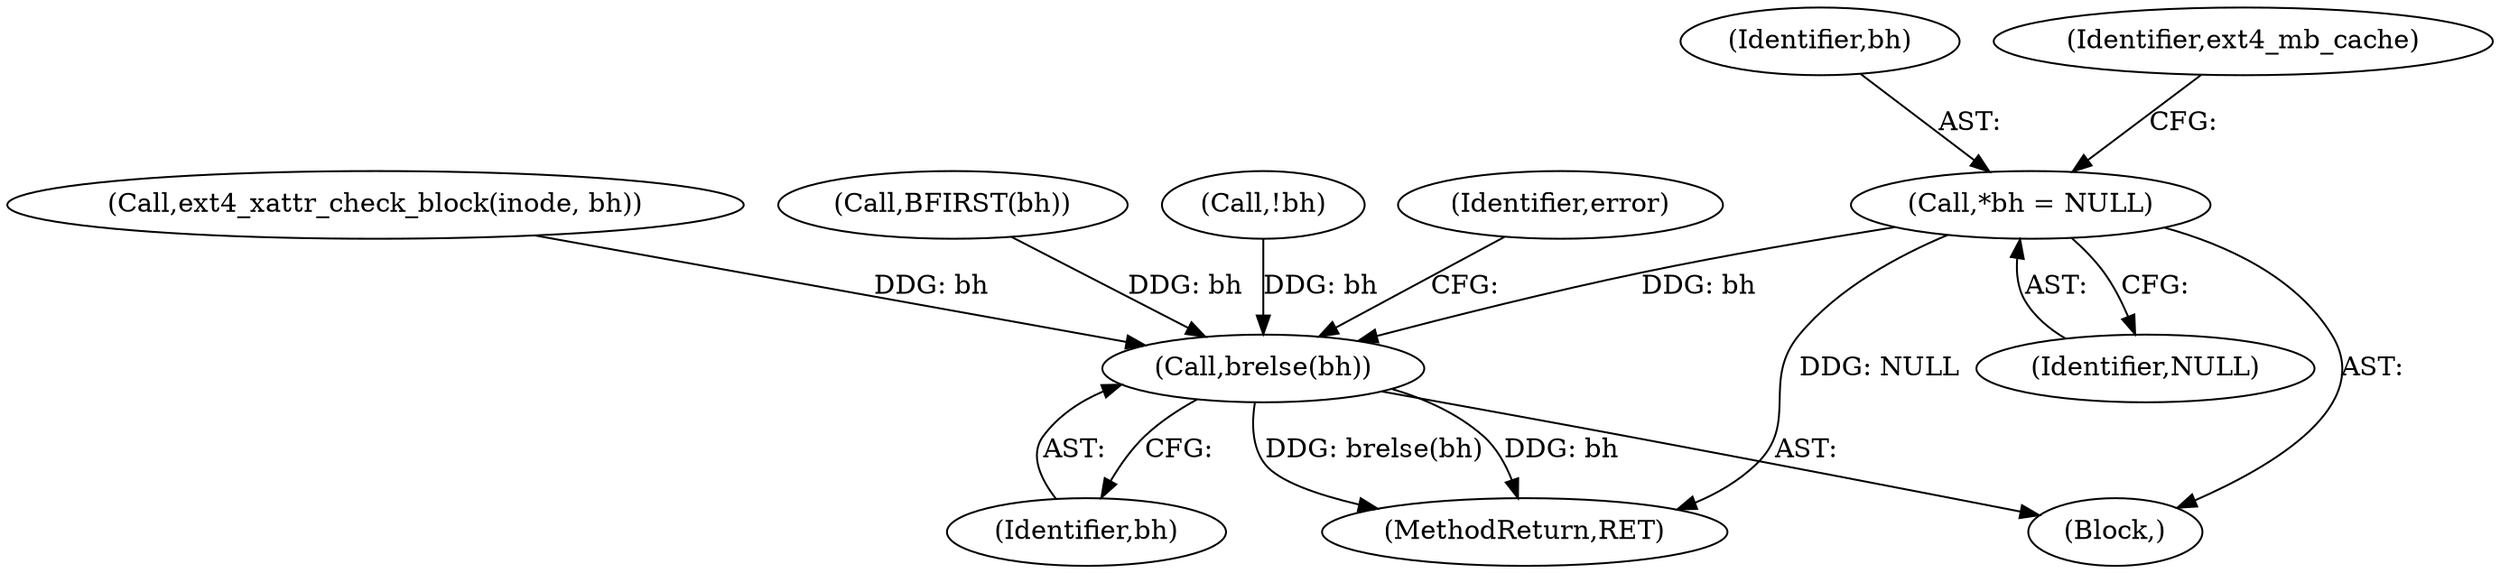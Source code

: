 digraph "0_linux_82939d7999dfc1f1998c4b1c12e2f19edbdff272_1@pointer" {
"1000108" [label="(Call,*bh = NULL)"];
"1000253" [label="(Call,brelse(bh))"];
"1000253" [label="(Call,brelse(bh))"];
"1000109" [label="(Identifier,bh)"];
"1000116" [label="(Identifier,ext4_mb_cache)"];
"1000108" [label="(Call,*bh = NULL)"];
"1000106" [label="(Block,)"];
"1000110" [label="(Identifier,NULL)"];
"1000254" [label="(Identifier,bh)"];
"1000176" [label="(Call,ext4_xattr_check_block(inode, bh))"];
"1000198" [label="(Call,BFIRST(bh))"];
"1000159" [label="(Call,!bh)"];
"1000256" [label="(Identifier,error)"];
"1000257" [label="(MethodReturn,RET)"];
"1000108" -> "1000106"  [label="AST: "];
"1000108" -> "1000110"  [label="CFG: "];
"1000109" -> "1000108"  [label="AST: "];
"1000110" -> "1000108"  [label="AST: "];
"1000116" -> "1000108"  [label="CFG: "];
"1000108" -> "1000257"  [label="DDG: NULL"];
"1000108" -> "1000253"  [label="DDG: bh"];
"1000253" -> "1000106"  [label="AST: "];
"1000253" -> "1000254"  [label="CFG: "];
"1000254" -> "1000253"  [label="AST: "];
"1000256" -> "1000253"  [label="CFG: "];
"1000253" -> "1000257"  [label="DDG: brelse(bh)"];
"1000253" -> "1000257"  [label="DDG: bh"];
"1000176" -> "1000253"  [label="DDG: bh"];
"1000159" -> "1000253"  [label="DDG: bh"];
"1000198" -> "1000253"  [label="DDG: bh"];
}
